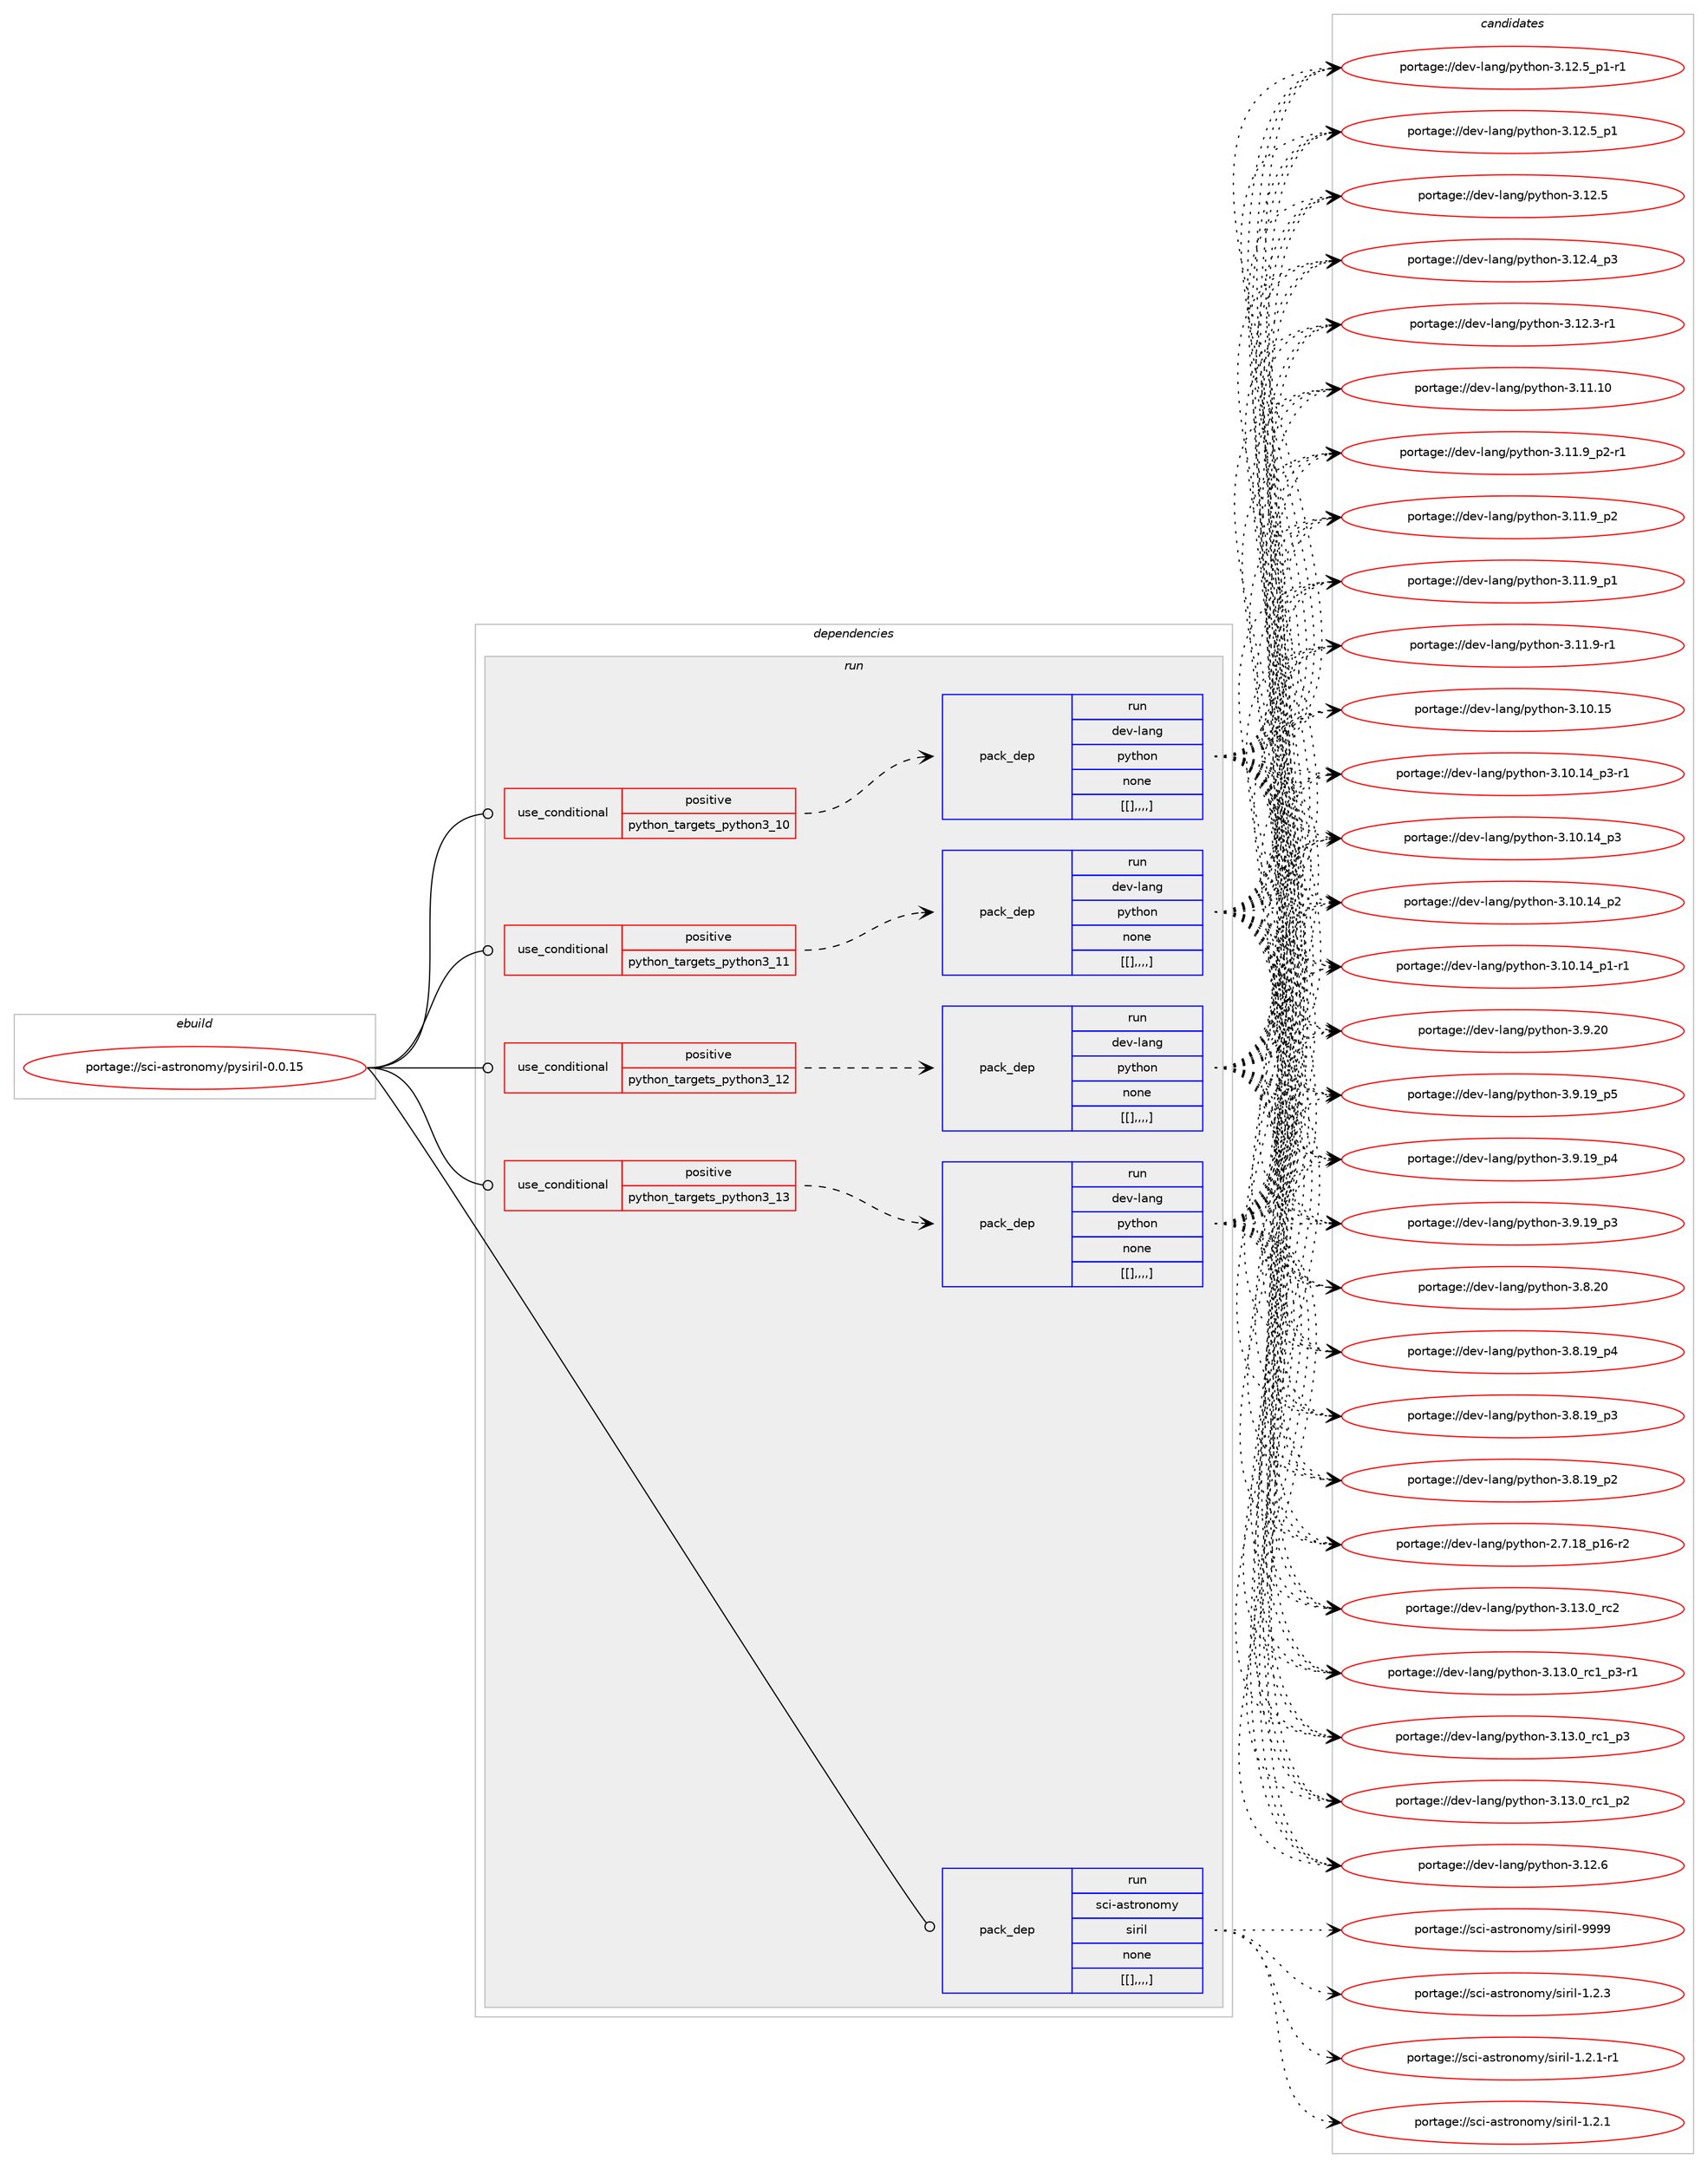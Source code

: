 digraph prolog {

# *************
# Graph options
# *************

newrank=true;
concentrate=true;
compound=true;
graph [rankdir=LR,fontname=Helvetica,fontsize=10,ranksep=1.5];#, ranksep=2.5, nodesep=0.2];
edge  [arrowhead=vee];
node  [fontname=Helvetica,fontsize=10];

# **********
# The ebuild
# **********

subgraph cluster_leftcol {
color=gray;
label=<<i>ebuild</i>>;
id [label="portage://sci-astronomy/pysiril-0.0.15", color=red, width=4, href="../sci-astronomy/pysiril-0.0.15.svg"];
}

# ****************
# The dependencies
# ****************

subgraph cluster_midcol {
color=gray;
label=<<i>dependencies</i>>;
subgraph cluster_compile {
fillcolor="#eeeeee";
style=filled;
label=<<i>compile</i>>;
}
subgraph cluster_compileandrun {
fillcolor="#eeeeee";
style=filled;
label=<<i>compile and run</i>>;
}
subgraph cluster_run {
fillcolor="#eeeeee";
style=filled;
label=<<i>run</i>>;
subgraph cond107465 {
dependency407481 [label=<<TABLE BORDER="0" CELLBORDER="1" CELLSPACING="0" CELLPADDING="4"><TR><TD ROWSPAN="3" CELLPADDING="10">use_conditional</TD></TR><TR><TD>positive</TD></TR><TR><TD>python_targets_python3_10</TD></TR></TABLE>>, shape=none, color=red];
subgraph pack297063 {
dependency407482 [label=<<TABLE BORDER="0" CELLBORDER="1" CELLSPACING="0" CELLPADDING="4" WIDTH="220"><TR><TD ROWSPAN="6" CELLPADDING="30">pack_dep</TD></TR><TR><TD WIDTH="110">run</TD></TR><TR><TD>dev-lang</TD></TR><TR><TD>python</TD></TR><TR><TD>none</TD></TR><TR><TD>[[],,,,]</TD></TR></TABLE>>, shape=none, color=blue];
}
dependency407481:e -> dependency407482:w [weight=20,style="dashed",arrowhead="vee"];
}
id:e -> dependency407481:w [weight=20,style="solid",arrowhead="odot"];
subgraph cond107466 {
dependency407483 [label=<<TABLE BORDER="0" CELLBORDER="1" CELLSPACING="0" CELLPADDING="4"><TR><TD ROWSPAN="3" CELLPADDING="10">use_conditional</TD></TR><TR><TD>positive</TD></TR><TR><TD>python_targets_python3_11</TD></TR></TABLE>>, shape=none, color=red];
subgraph pack297064 {
dependency407484 [label=<<TABLE BORDER="0" CELLBORDER="1" CELLSPACING="0" CELLPADDING="4" WIDTH="220"><TR><TD ROWSPAN="6" CELLPADDING="30">pack_dep</TD></TR><TR><TD WIDTH="110">run</TD></TR><TR><TD>dev-lang</TD></TR><TR><TD>python</TD></TR><TR><TD>none</TD></TR><TR><TD>[[],,,,]</TD></TR></TABLE>>, shape=none, color=blue];
}
dependency407483:e -> dependency407484:w [weight=20,style="dashed",arrowhead="vee"];
}
id:e -> dependency407483:w [weight=20,style="solid",arrowhead="odot"];
subgraph cond107467 {
dependency407485 [label=<<TABLE BORDER="0" CELLBORDER="1" CELLSPACING="0" CELLPADDING="4"><TR><TD ROWSPAN="3" CELLPADDING="10">use_conditional</TD></TR><TR><TD>positive</TD></TR><TR><TD>python_targets_python3_12</TD></TR></TABLE>>, shape=none, color=red];
subgraph pack297065 {
dependency407486 [label=<<TABLE BORDER="0" CELLBORDER="1" CELLSPACING="0" CELLPADDING="4" WIDTH="220"><TR><TD ROWSPAN="6" CELLPADDING="30">pack_dep</TD></TR><TR><TD WIDTH="110">run</TD></TR><TR><TD>dev-lang</TD></TR><TR><TD>python</TD></TR><TR><TD>none</TD></TR><TR><TD>[[],,,,]</TD></TR></TABLE>>, shape=none, color=blue];
}
dependency407485:e -> dependency407486:w [weight=20,style="dashed",arrowhead="vee"];
}
id:e -> dependency407485:w [weight=20,style="solid",arrowhead="odot"];
subgraph cond107468 {
dependency407487 [label=<<TABLE BORDER="0" CELLBORDER="1" CELLSPACING="0" CELLPADDING="4"><TR><TD ROWSPAN="3" CELLPADDING="10">use_conditional</TD></TR><TR><TD>positive</TD></TR><TR><TD>python_targets_python3_13</TD></TR></TABLE>>, shape=none, color=red];
subgraph pack297066 {
dependency407488 [label=<<TABLE BORDER="0" CELLBORDER="1" CELLSPACING="0" CELLPADDING="4" WIDTH="220"><TR><TD ROWSPAN="6" CELLPADDING="30">pack_dep</TD></TR><TR><TD WIDTH="110">run</TD></TR><TR><TD>dev-lang</TD></TR><TR><TD>python</TD></TR><TR><TD>none</TD></TR><TR><TD>[[],,,,]</TD></TR></TABLE>>, shape=none, color=blue];
}
dependency407487:e -> dependency407488:w [weight=20,style="dashed",arrowhead="vee"];
}
id:e -> dependency407487:w [weight=20,style="solid",arrowhead="odot"];
subgraph pack297067 {
dependency407489 [label=<<TABLE BORDER="0" CELLBORDER="1" CELLSPACING="0" CELLPADDING="4" WIDTH="220"><TR><TD ROWSPAN="6" CELLPADDING="30">pack_dep</TD></TR><TR><TD WIDTH="110">run</TD></TR><TR><TD>sci-astronomy</TD></TR><TR><TD>siril</TD></TR><TR><TD>none</TD></TR><TR><TD>[[],,,,]</TD></TR></TABLE>>, shape=none, color=blue];
}
id:e -> dependency407489:w [weight=20,style="solid",arrowhead="odot"];
}
}

# **************
# The candidates
# **************

subgraph cluster_choices {
rank=same;
color=gray;
label=<<i>candidates</i>>;

subgraph choice297063 {
color=black;
nodesep=1;
choice10010111845108971101034711212111610411111045514649514648951149950 [label="portage://dev-lang/python-3.13.0_rc2", color=red, width=4,href="../dev-lang/python-3.13.0_rc2.svg"];
choice1001011184510897110103471121211161041111104551464951464895114994995112514511449 [label="portage://dev-lang/python-3.13.0_rc1_p3-r1", color=red, width=4,href="../dev-lang/python-3.13.0_rc1_p3-r1.svg"];
choice100101118451089711010347112121116104111110455146495146489511499499511251 [label="portage://dev-lang/python-3.13.0_rc1_p3", color=red, width=4,href="../dev-lang/python-3.13.0_rc1_p3.svg"];
choice100101118451089711010347112121116104111110455146495146489511499499511250 [label="portage://dev-lang/python-3.13.0_rc1_p2", color=red, width=4,href="../dev-lang/python-3.13.0_rc1_p2.svg"];
choice10010111845108971101034711212111610411111045514649504654 [label="portage://dev-lang/python-3.12.6", color=red, width=4,href="../dev-lang/python-3.12.6.svg"];
choice1001011184510897110103471121211161041111104551464950465395112494511449 [label="portage://dev-lang/python-3.12.5_p1-r1", color=red, width=4,href="../dev-lang/python-3.12.5_p1-r1.svg"];
choice100101118451089711010347112121116104111110455146495046539511249 [label="portage://dev-lang/python-3.12.5_p1", color=red, width=4,href="../dev-lang/python-3.12.5_p1.svg"];
choice10010111845108971101034711212111610411111045514649504653 [label="portage://dev-lang/python-3.12.5", color=red, width=4,href="../dev-lang/python-3.12.5.svg"];
choice100101118451089711010347112121116104111110455146495046529511251 [label="portage://dev-lang/python-3.12.4_p3", color=red, width=4,href="../dev-lang/python-3.12.4_p3.svg"];
choice100101118451089711010347112121116104111110455146495046514511449 [label="portage://dev-lang/python-3.12.3-r1", color=red, width=4,href="../dev-lang/python-3.12.3-r1.svg"];
choice1001011184510897110103471121211161041111104551464949464948 [label="portage://dev-lang/python-3.11.10", color=red, width=4,href="../dev-lang/python-3.11.10.svg"];
choice1001011184510897110103471121211161041111104551464949465795112504511449 [label="portage://dev-lang/python-3.11.9_p2-r1", color=red, width=4,href="../dev-lang/python-3.11.9_p2-r1.svg"];
choice100101118451089711010347112121116104111110455146494946579511250 [label="portage://dev-lang/python-3.11.9_p2", color=red, width=4,href="../dev-lang/python-3.11.9_p2.svg"];
choice100101118451089711010347112121116104111110455146494946579511249 [label="portage://dev-lang/python-3.11.9_p1", color=red, width=4,href="../dev-lang/python-3.11.9_p1.svg"];
choice100101118451089711010347112121116104111110455146494946574511449 [label="portage://dev-lang/python-3.11.9-r1", color=red, width=4,href="../dev-lang/python-3.11.9-r1.svg"];
choice1001011184510897110103471121211161041111104551464948464953 [label="portage://dev-lang/python-3.10.15", color=red, width=4,href="../dev-lang/python-3.10.15.svg"];
choice100101118451089711010347112121116104111110455146494846495295112514511449 [label="portage://dev-lang/python-3.10.14_p3-r1", color=red, width=4,href="../dev-lang/python-3.10.14_p3-r1.svg"];
choice10010111845108971101034711212111610411111045514649484649529511251 [label="portage://dev-lang/python-3.10.14_p3", color=red, width=4,href="../dev-lang/python-3.10.14_p3.svg"];
choice10010111845108971101034711212111610411111045514649484649529511250 [label="portage://dev-lang/python-3.10.14_p2", color=red, width=4,href="../dev-lang/python-3.10.14_p2.svg"];
choice100101118451089711010347112121116104111110455146494846495295112494511449 [label="portage://dev-lang/python-3.10.14_p1-r1", color=red, width=4,href="../dev-lang/python-3.10.14_p1-r1.svg"];
choice10010111845108971101034711212111610411111045514657465048 [label="portage://dev-lang/python-3.9.20", color=red, width=4,href="../dev-lang/python-3.9.20.svg"];
choice100101118451089711010347112121116104111110455146574649579511253 [label="portage://dev-lang/python-3.9.19_p5", color=red, width=4,href="../dev-lang/python-3.9.19_p5.svg"];
choice100101118451089711010347112121116104111110455146574649579511252 [label="portage://dev-lang/python-3.9.19_p4", color=red, width=4,href="../dev-lang/python-3.9.19_p4.svg"];
choice100101118451089711010347112121116104111110455146574649579511251 [label="portage://dev-lang/python-3.9.19_p3", color=red, width=4,href="../dev-lang/python-3.9.19_p3.svg"];
choice10010111845108971101034711212111610411111045514656465048 [label="portage://dev-lang/python-3.8.20", color=red, width=4,href="../dev-lang/python-3.8.20.svg"];
choice100101118451089711010347112121116104111110455146564649579511252 [label="portage://dev-lang/python-3.8.19_p4", color=red, width=4,href="../dev-lang/python-3.8.19_p4.svg"];
choice100101118451089711010347112121116104111110455146564649579511251 [label="portage://dev-lang/python-3.8.19_p3", color=red, width=4,href="../dev-lang/python-3.8.19_p3.svg"];
choice100101118451089711010347112121116104111110455146564649579511250 [label="portage://dev-lang/python-3.8.19_p2", color=red, width=4,href="../dev-lang/python-3.8.19_p2.svg"];
choice100101118451089711010347112121116104111110455046554649569511249544511450 [label="portage://dev-lang/python-2.7.18_p16-r2", color=red, width=4,href="../dev-lang/python-2.7.18_p16-r2.svg"];
dependency407482:e -> choice10010111845108971101034711212111610411111045514649514648951149950:w [style=dotted,weight="100"];
dependency407482:e -> choice1001011184510897110103471121211161041111104551464951464895114994995112514511449:w [style=dotted,weight="100"];
dependency407482:e -> choice100101118451089711010347112121116104111110455146495146489511499499511251:w [style=dotted,weight="100"];
dependency407482:e -> choice100101118451089711010347112121116104111110455146495146489511499499511250:w [style=dotted,weight="100"];
dependency407482:e -> choice10010111845108971101034711212111610411111045514649504654:w [style=dotted,weight="100"];
dependency407482:e -> choice1001011184510897110103471121211161041111104551464950465395112494511449:w [style=dotted,weight="100"];
dependency407482:e -> choice100101118451089711010347112121116104111110455146495046539511249:w [style=dotted,weight="100"];
dependency407482:e -> choice10010111845108971101034711212111610411111045514649504653:w [style=dotted,weight="100"];
dependency407482:e -> choice100101118451089711010347112121116104111110455146495046529511251:w [style=dotted,weight="100"];
dependency407482:e -> choice100101118451089711010347112121116104111110455146495046514511449:w [style=dotted,weight="100"];
dependency407482:e -> choice1001011184510897110103471121211161041111104551464949464948:w [style=dotted,weight="100"];
dependency407482:e -> choice1001011184510897110103471121211161041111104551464949465795112504511449:w [style=dotted,weight="100"];
dependency407482:e -> choice100101118451089711010347112121116104111110455146494946579511250:w [style=dotted,weight="100"];
dependency407482:e -> choice100101118451089711010347112121116104111110455146494946579511249:w [style=dotted,weight="100"];
dependency407482:e -> choice100101118451089711010347112121116104111110455146494946574511449:w [style=dotted,weight="100"];
dependency407482:e -> choice1001011184510897110103471121211161041111104551464948464953:w [style=dotted,weight="100"];
dependency407482:e -> choice100101118451089711010347112121116104111110455146494846495295112514511449:w [style=dotted,weight="100"];
dependency407482:e -> choice10010111845108971101034711212111610411111045514649484649529511251:w [style=dotted,weight="100"];
dependency407482:e -> choice10010111845108971101034711212111610411111045514649484649529511250:w [style=dotted,weight="100"];
dependency407482:e -> choice100101118451089711010347112121116104111110455146494846495295112494511449:w [style=dotted,weight="100"];
dependency407482:e -> choice10010111845108971101034711212111610411111045514657465048:w [style=dotted,weight="100"];
dependency407482:e -> choice100101118451089711010347112121116104111110455146574649579511253:w [style=dotted,weight="100"];
dependency407482:e -> choice100101118451089711010347112121116104111110455146574649579511252:w [style=dotted,weight="100"];
dependency407482:e -> choice100101118451089711010347112121116104111110455146574649579511251:w [style=dotted,weight="100"];
dependency407482:e -> choice10010111845108971101034711212111610411111045514656465048:w [style=dotted,weight="100"];
dependency407482:e -> choice100101118451089711010347112121116104111110455146564649579511252:w [style=dotted,weight="100"];
dependency407482:e -> choice100101118451089711010347112121116104111110455146564649579511251:w [style=dotted,weight="100"];
dependency407482:e -> choice100101118451089711010347112121116104111110455146564649579511250:w [style=dotted,weight="100"];
dependency407482:e -> choice100101118451089711010347112121116104111110455046554649569511249544511450:w [style=dotted,weight="100"];
}
subgraph choice297064 {
color=black;
nodesep=1;
choice10010111845108971101034711212111610411111045514649514648951149950 [label="portage://dev-lang/python-3.13.0_rc2", color=red, width=4,href="../dev-lang/python-3.13.0_rc2.svg"];
choice1001011184510897110103471121211161041111104551464951464895114994995112514511449 [label="portage://dev-lang/python-3.13.0_rc1_p3-r1", color=red, width=4,href="../dev-lang/python-3.13.0_rc1_p3-r1.svg"];
choice100101118451089711010347112121116104111110455146495146489511499499511251 [label="portage://dev-lang/python-3.13.0_rc1_p3", color=red, width=4,href="../dev-lang/python-3.13.0_rc1_p3.svg"];
choice100101118451089711010347112121116104111110455146495146489511499499511250 [label="portage://dev-lang/python-3.13.0_rc1_p2", color=red, width=4,href="../dev-lang/python-3.13.0_rc1_p2.svg"];
choice10010111845108971101034711212111610411111045514649504654 [label="portage://dev-lang/python-3.12.6", color=red, width=4,href="../dev-lang/python-3.12.6.svg"];
choice1001011184510897110103471121211161041111104551464950465395112494511449 [label="portage://dev-lang/python-3.12.5_p1-r1", color=red, width=4,href="../dev-lang/python-3.12.5_p1-r1.svg"];
choice100101118451089711010347112121116104111110455146495046539511249 [label="portage://dev-lang/python-3.12.5_p1", color=red, width=4,href="../dev-lang/python-3.12.5_p1.svg"];
choice10010111845108971101034711212111610411111045514649504653 [label="portage://dev-lang/python-3.12.5", color=red, width=4,href="../dev-lang/python-3.12.5.svg"];
choice100101118451089711010347112121116104111110455146495046529511251 [label="portage://dev-lang/python-3.12.4_p3", color=red, width=4,href="../dev-lang/python-3.12.4_p3.svg"];
choice100101118451089711010347112121116104111110455146495046514511449 [label="portage://dev-lang/python-3.12.3-r1", color=red, width=4,href="../dev-lang/python-3.12.3-r1.svg"];
choice1001011184510897110103471121211161041111104551464949464948 [label="portage://dev-lang/python-3.11.10", color=red, width=4,href="../dev-lang/python-3.11.10.svg"];
choice1001011184510897110103471121211161041111104551464949465795112504511449 [label="portage://dev-lang/python-3.11.9_p2-r1", color=red, width=4,href="../dev-lang/python-3.11.9_p2-r1.svg"];
choice100101118451089711010347112121116104111110455146494946579511250 [label="portage://dev-lang/python-3.11.9_p2", color=red, width=4,href="../dev-lang/python-3.11.9_p2.svg"];
choice100101118451089711010347112121116104111110455146494946579511249 [label="portage://dev-lang/python-3.11.9_p1", color=red, width=4,href="../dev-lang/python-3.11.9_p1.svg"];
choice100101118451089711010347112121116104111110455146494946574511449 [label="portage://dev-lang/python-3.11.9-r1", color=red, width=4,href="../dev-lang/python-3.11.9-r1.svg"];
choice1001011184510897110103471121211161041111104551464948464953 [label="portage://dev-lang/python-3.10.15", color=red, width=4,href="../dev-lang/python-3.10.15.svg"];
choice100101118451089711010347112121116104111110455146494846495295112514511449 [label="portage://dev-lang/python-3.10.14_p3-r1", color=red, width=4,href="../dev-lang/python-3.10.14_p3-r1.svg"];
choice10010111845108971101034711212111610411111045514649484649529511251 [label="portage://dev-lang/python-3.10.14_p3", color=red, width=4,href="../dev-lang/python-3.10.14_p3.svg"];
choice10010111845108971101034711212111610411111045514649484649529511250 [label="portage://dev-lang/python-3.10.14_p2", color=red, width=4,href="../dev-lang/python-3.10.14_p2.svg"];
choice100101118451089711010347112121116104111110455146494846495295112494511449 [label="portage://dev-lang/python-3.10.14_p1-r1", color=red, width=4,href="../dev-lang/python-3.10.14_p1-r1.svg"];
choice10010111845108971101034711212111610411111045514657465048 [label="portage://dev-lang/python-3.9.20", color=red, width=4,href="../dev-lang/python-3.9.20.svg"];
choice100101118451089711010347112121116104111110455146574649579511253 [label="portage://dev-lang/python-3.9.19_p5", color=red, width=4,href="../dev-lang/python-3.9.19_p5.svg"];
choice100101118451089711010347112121116104111110455146574649579511252 [label="portage://dev-lang/python-3.9.19_p4", color=red, width=4,href="../dev-lang/python-3.9.19_p4.svg"];
choice100101118451089711010347112121116104111110455146574649579511251 [label="portage://dev-lang/python-3.9.19_p3", color=red, width=4,href="../dev-lang/python-3.9.19_p3.svg"];
choice10010111845108971101034711212111610411111045514656465048 [label="portage://dev-lang/python-3.8.20", color=red, width=4,href="../dev-lang/python-3.8.20.svg"];
choice100101118451089711010347112121116104111110455146564649579511252 [label="portage://dev-lang/python-3.8.19_p4", color=red, width=4,href="../dev-lang/python-3.8.19_p4.svg"];
choice100101118451089711010347112121116104111110455146564649579511251 [label="portage://dev-lang/python-3.8.19_p3", color=red, width=4,href="../dev-lang/python-3.8.19_p3.svg"];
choice100101118451089711010347112121116104111110455146564649579511250 [label="portage://dev-lang/python-3.8.19_p2", color=red, width=4,href="../dev-lang/python-3.8.19_p2.svg"];
choice100101118451089711010347112121116104111110455046554649569511249544511450 [label="portage://dev-lang/python-2.7.18_p16-r2", color=red, width=4,href="../dev-lang/python-2.7.18_p16-r2.svg"];
dependency407484:e -> choice10010111845108971101034711212111610411111045514649514648951149950:w [style=dotted,weight="100"];
dependency407484:e -> choice1001011184510897110103471121211161041111104551464951464895114994995112514511449:w [style=dotted,weight="100"];
dependency407484:e -> choice100101118451089711010347112121116104111110455146495146489511499499511251:w [style=dotted,weight="100"];
dependency407484:e -> choice100101118451089711010347112121116104111110455146495146489511499499511250:w [style=dotted,weight="100"];
dependency407484:e -> choice10010111845108971101034711212111610411111045514649504654:w [style=dotted,weight="100"];
dependency407484:e -> choice1001011184510897110103471121211161041111104551464950465395112494511449:w [style=dotted,weight="100"];
dependency407484:e -> choice100101118451089711010347112121116104111110455146495046539511249:w [style=dotted,weight="100"];
dependency407484:e -> choice10010111845108971101034711212111610411111045514649504653:w [style=dotted,weight="100"];
dependency407484:e -> choice100101118451089711010347112121116104111110455146495046529511251:w [style=dotted,weight="100"];
dependency407484:e -> choice100101118451089711010347112121116104111110455146495046514511449:w [style=dotted,weight="100"];
dependency407484:e -> choice1001011184510897110103471121211161041111104551464949464948:w [style=dotted,weight="100"];
dependency407484:e -> choice1001011184510897110103471121211161041111104551464949465795112504511449:w [style=dotted,weight="100"];
dependency407484:e -> choice100101118451089711010347112121116104111110455146494946579511250:w [style=dotted,weight="100"];
dependency407484:e -> choice100101118451089711010347112121116104111110455146494946579511249:w [style=dotted,weight="100"];
dependency407484:e -> choice100101118451089711010347112121116104111110455146494946574511449:w [style=dotted,weight="100"];
dependency407484:e -> choice1001011184510897110103471121211161041111104551464948464953:w [style=dotted,weight="100"];
dependency407484:e -> choice100101118451089711010347112121116104111110455146494846495295112514511449:w [style=dotted,weight="100"];
dependency407484:e -> choice10010111845108971101034711212111610411111045514649484649529511251:w [style=dotted,weight="100"];
dependency407484:e -> choice10010111845108971101034711212111610411111045514649484649529511250:w [style=dotted,weight="100"];
dependency407484:e -> choice100101118451089711010347112121116104111110455146494846495295112494511449:w [style=dotted,weight="100"];
dependency407484:e -> choice10010111845108971101034711212111610411111045514657465048:w [style=dotted,weight="100"];
dependency407484:e -> choice100101118451089711010347112121116104111110455146574649579511253:w [style=dotted,weight="100"];
dependency407484:e -> choice100101118451089711010347112121116104111110455146574649579511252:w [style=dotted,weight="100"];
dependency407484:e -> choice100101118451089711010347112121116104111110455146574649579511251:w [style=dotted,weight="100"];
dependency407484:e -> choice10010111845108971101034711212111610411111045514656465048:w [style=dotted,weight="100"];
dependency407484:e -> choice100101118451089711010347112121116104111110455146564649579511252:w [style=dotted,weight="100"];
dependency407484:e -> choice100101118451089711010347112121116104111110455146564649579511251:w [style=dotted,weight="100"];
dependency407484:e -> choice100101118451089711010347112121116104111110455146564649579511250:w [style=dotted,weight="100"];
dependency407484:e -> choice100101118451089711010347112121116104111110455046554649569511249544511450:w [style=dotted,weight="100"];
}
subgraph choice297065 {
color=black;
nodesep=1;
choice10010111845108971101034711212111610411111045514649514648951149950 [label="portage://dev-lang/python-3.13.0_rc2", color=red, width=4,href="../dev-lang/python-3.13.0_rc2.svg"];
choice1001011184510897110103471121211161041111104551464951464895114994995112514511449 [label="portage://dev-lang/python-3.13.0_rc1_p3-r1", color=red, width=4,href="../dev-lang/python-3.13.0_rc1_p3-r1.svg"];
choice100101118451089711010347112121116104111110455146495146489511499499511251 [label="portage://dev-lang/python-3.13.0_rc1_p3", color=red, width=4,href="../dev-lang/python-3.13.0_rc1_p3.svg"];
choice100101118451089711010347112121116104111110455146495146489511499499511250 [label="portage://dev-lang/python-3.13.0_rc1_p2", color=red, width=4,href="../dev-lang/python-3.13.0_rc1_p2.svg"];
choice10010111845108971101034711212111610411111045514649504654 [label="portage://dev-lang/python-3.12.6", color=red, width=4,href="../dev-lang/python-3.12.6.svg"];
choice1001011184510897110103471121211161041111104551464950465395112494511449 [label="portage://dev-lang/python-3.12.5_p1-r1", color=red, width=4,href="../dev-lang/python-3.12.5_p1-r1.svg"];
choice100101118451089711010347112121116104111110455146495046539511249 [label="portage://dev-lang/python-3.12.5_p1", color=red, width=4,href="../dev-lang/python-3.12.5_p1.svg"];
choice10010111845108971101034711212111610411111045514649504653 [label="portage://dev-lang/python-3.12.5", color=red, width=4,href="../dev-lang/python-3.12.5.svg"];
choice100101118451089711010347112121116104111110455146495046529511251 [label="portage://dev-lang/python-3.12.4_p3", color=red, width=4,href="../dev-lang/python-3.12.4_p3.svg"];
choice100101118451089711010347112121116104111110455146495046514511449 [label="portage://dev-lang/python-3.12.3-r1", color=red, width=4,href="../dev-lang/python-3.12.3-r1.svg"];
choice1001011184510897110103471121211161041111104551464949464948 [label="portage://dev-lang/python-3.11.10", color=red, width=4,href="../dev-lang/python-3.11.10.svg"];
choice1001011184510897110103471121211161041111104551464949465795112504511449 [label="portage://dev-lang/python-3.11.9_p2-r1", color=red, width=4,href="../dev-lang/python-3.11.9_p2-r1.svg"];
choice100101118451089711010347112121116104111110455146494946579511250 [label="portage://dev-lang/python-3.11.9_p2", color=red, width=4,href="../dev-lang/python-3.11.9_p2.svg"];
choice100101118451089711010347112121116104111110455146494946579511249 [label="portage://dev-lang/python-3.11.9_p1", color=red, width=4,href="../dev-lang/python-3.11.9_p1.svg"];
choice100101118451089711010347112121116104111110455146494946574511449 [label="portage://dev-lang/python-3.11.9-r1", color=red, width=4,href="../dev-lang/python-3.11.9-r1.svg"];
choice1001011184510897110103471121211161041111104551464948464953 [label="portage://dev-lang/python-3.10.15", color=red, width=4,href="../dev-lang/python-3.10.15.svg"];
choice100101118451089711010347112121116104111110455146494846495295112514511449 [label="portage://dev-lang/python-3.10.14_p3-r1", color=red, width=4,href="../dev-lang/python-3.10.14_p3-r1.svg"];
choice10010111845108971101034711212111610411111045514649484649529511251 [label="portage://dev-lang/python-3.10.14_p3", color=red, width=4,href="../dev-lang/python-3.10.14_p3.svg"];
choice10010111845108971101034711212111610411111045514649484649529511250 [label="portage://dev-lang/python-3.10.14_p2", color=red, width=4,href="../dev-lang/python-3.10.14_p2.svg"];
choice100101118451089711010347112121116104111110455146494846495295112494511449 [label="portage://dev-lang/python-3.10.14_p1-r1", color=red, width=4,href="../dev-lang/python-3.10.14_p1-r1.svg"];
choice10010111845108971101034711212111610411111045514657465048 [label="portage://dev-lang/python-3.9.20", color=red, width=4,href="../dev-lang/python-3.9.20.svg"];
choice100101118451089711010347112121116104111110455146574649579511253 [label="portage://dev-lang/python-3.9.19_p5", color=red, width=4,href="../dev-lang/python-3.9.19_p5.svg"];
choice100101118451089711010347112121116104111110455146574649579511252 [label="portage://dev-lang/python-3.9.19_p4", color=red, width=4,href="../dev-lang/python-3.9.19_p4.svg"];
choice100101118451089711010347112121116104111110455146574649579511251 [label="portage://dev-lang/python-3.9.19_p3", color=red, width=4,href="../dev-lang/python-3.9.19_p3.svg"];
choice10010111845108971101034711212111610411111045514656465048 [label="portage://dev-lang/python-3.8.20", color=red, width=4,href="../dev-lang/python-3.8.20.svg"];
choice100101118451089711010347112121116104111110455146564649579511252 [label="portage://dev-lang/python-3.8.19_p4", color=red, width=4,href="../dev-lang/python-3.8.19_p4.svg"];
choice100101118451089711010347112121116104111110455146564649579511251 [label="portage://dev-lang/python-3.8.19_p3", color=red, width=4,href="../dev-lang/python-3.8.19_p3.svg"];
choice100101118451089711010347112121116104111110455146564649579511250 [label="portage://dev-lang/python-3.8.19_p2", color=red, width=4,href="../dev-lang/python-3.8.19_p2.svg"];
choice100101118451089711010347112121116104111110455046554649569511249544511450 [label="portage://dev-lang/python-2.7.18_p16-r2", color=red, width=4,href="../dev-lang/python-2.7.18_p16-r2.svg"];
dependency407486:e -> choice10010111845108971101034711212111610411111045514649514648951149950:w [style=dotted,weight="100"];
dependency407486:e -> choice1001011184510897110103471121211161041111104551464951464895114994995112514511449:w [style=dotted,weight="100"];
dependency407486:e -> choice100101118451089711010347112121116104111110455146495146489511499499511251:w [style=dotted,weight="100"];
dependency407486:e -> choice100101118451089711010347112121116104111110455146495146489511499499511250:w [style=dotted,weight="100"];
dependency407486:e -> choice10010111845108971101034711212111610411111045514649504654:w [style=dotted,weight="100"];
dependency407486:e -> choice1001011184510897110103471121211161041111104551464950465395112494511449:w [style=dotted,weight="100"];
dependency407486:e -> choice100101118451089711010347112121116104111110455146495046539511249:w [style=dotted,weight="100"];
dependency407486:e -> choice10010111845108971101034711212111610411111045514649504653:w [style=dotted,weight="100"];
dependency407486:e -> choice100101118451089711010347112121116104111110455146495046529511251:w [style=dotted,weight="100"];
dependency407486:e -> choice100101118451089711010347112121116104111110455146495046514511449:w [style=dotted,weight="100"];
dependency407486:e -> choice1001011184510897110103471121211161041111104551464949464948:w [style=dotted,weight="100"];
dependency407486:e -> choice1001011184510897110103471121211161041111104551464949465795112504511449:w [style=dotted,weight="100"];
dependency407486:e -> choice100101118451089711010347112121116104111110455146494946579511250:w [style=dotted,weight="100"];
dependency407486:e -> choice100101118451089711010347112121116104111110455146494946579511249:w [style=dotted,weight="100"];
dependency407486:e -> choice100101118451089711010347112121116104111110455146494946574511449:w [style=dotted,weight="100"];
dependency407486:e -> choice1001011184510897110103471121211161041111104551464948464953:w [style=dotted,weight="100"];
dependency407486:e -> choice100101118451089711010347112121116104111110455146494846495295112514511449:w [style=dotted,weight="100"];
dependency407486:e -> choice10010111845108971101034711212111610411111045514649484649529511251:w [style=dotted,weight="100"];
dependency407486:e -> choice10010111845108971101034711212111610411111045514649484649529511250:w [style=dotted,weight="100"];
dependency407486:e -> choice100101118451089711010347112121116104111110455146494846495295112494511449:w [style=dotted,weight="100"];
dependency407486:e -> choice10010111845108971101034711212111610411111045514657465048:w [style=dotted,weight="100"];
dependency407486:e -> choice100101118451089711010347112121116104111110455146574649579511253:w [style=dotted,weight="100"];
dependency407486:e -> choice100101118451089711010347112121116104111110455146574649579511252:w [style=dotted,weight="100"];
dependency407486:e -> choice100101118451089711010347112121116104111110455146574649579511251:w [style=dotted,weight="100"];
dependency407486:e -> choice10010111845108971101034711212111610411111045514656465048:w [style=dotted,weight="100"];
dependency407486:e -> choice100101118451089711010347112121116104111110455146564649579511252:w [style=dotted,weight="100"];
dependency407486:e -> choice100101118451089711010347112121116104111110455146564649579511251:w [style=dotted,weight="100"];
dependency407486:e -> choice100101118451089711010347112121116104111110455146564649579511250:w [style=dotted,weight="100"];
dependency407486:e -> choice100101118451089711010347112121116104111110455046554649569511249544511450:w [style=dotted,weight="100"];
}
subgraph choice297066 {
color=black;
nodesep=1;
choice10010111845108971101034711212111610411111045514649514648951149950 [label="portage://dev-lang/python-3.13.0_rc2", color=red, width=4,href="../dev-lang/python-3.13.0_rc2.svg"];
choice1001011184510897110103471121211161041111104551464951464895114994995112514511449 [label="portage://dev-lang/python-3.13.0_rc1_p3-r1", color=red, width=4,href="../dev-lang/python-3.13.0_rc1_p3-r1.svg"];
choice100101118451089711010347112121116104111110455146495146489511499499511251 [label="portage://dev-lang/python-3.13.0_rc1_p3", color=red, width=4,href="../dev-lang/python-3.13.0_rc1_p3.svg"];
choice100101118451089711010347112121116104111110455146495146489511499499511250 [label="portage://dev-lang/python-3.13.0_rc1_p2", color=red, width=4,href="../dev-lang/python-3.13.0_rc1_p2.svg"];
choice10010111845108971101034711212111610411111045514649504654 [label="portage://dev-lang/python-3.12.6", color=red, width=4,href="../dev-lang/python-3.12.6.svg"];
choice1001011184510897110103471121211161041111104551464950465395112494511449 [label="portage://dev-lang/python-3.12.5_p1-r1", color=red, width=4,href="../dev-lang/python-3.12.5_p1-r1.svg"];
choice100101118451089711010347112121116104111110455146495046539511249 [label="portage://dev-lang/python-3.12.5_p1", color=red, width=4,href="../dev-lang/python-3.12.5_p1.svg"];
choice10010111845108971101034711212111610411111045514649504653 [label="portage://dev-lang/python-3.12.5", color=red, width=4,href="../dev-lang/python-3.12.5.svg"];
choice100101118451089711010347112121116104111110455146495046529511251 [label="portage://dev-lang/python-3.12.4_p3", color=red, width=4,href="../dev-lang/python-3.12.4_p3.svg"];
choice100101118451089711010347112121116104111110455146495046514511449 [label="portage://dev-lang/python-3.12.3-r1", color=red, width=4,href="../dev-lang/python-3.12.3-r1.svg"];
choice1001011184510897110103471121211161041111104551464949464948 [label="portage://dev-lang/python-3.11.10", color=red, width=4,href="../dev-lang/python-3.11.10.svg"];
choice1001011184510897110103471121211161041111104551464949465795112504511449 [label="portage://dev-lang/python-3.11.9_p2-r1", color=red, width=4,href="../dev-lang/python-3.11.9_p2-r1.svg"];
choice100101118451089711010347112121116104111110455146494946579511250 [label="portage://dev-lang/python-3.11.9_p2", color=red, width=4,href="../dev-lang/python-3.11.9_p2.svg"];
choice100101118451089711010347112121116104111110455146494946579511249 [label="portage://dev-lang/python-3.11.9_p1", color=red, width=4,href="../dev-lang/python-3.11.9_p1.svg"];
choice100101118451089711010347112121116104111110455146494946574511449 [label="portage://dev-lang/python-3.11.9-r1", color=red, width=4,href="../dev-lang/python-3.11.9-r1.svg"];
choice1001011184510897110103471121211161041111104551464948464953 [label="portage://dev-lang/python-3.10.15", color=red, width=4,href="../dev-lang/python-3.10.15.svg"];
choice100101118451089711010347112121116104111110455146494846495295112514511449 [label="portage://dev-lang/python-3.10.14_p3-r1", color=red, width=4,href="../dev-lang/python-3.10.14_p3-r1.svg"];
choice10010111845108971101034711212111610411111045514649484649529511251 [label="portage://dev-lang/python-3.10.14_p3", color=red, width=4,href="../dev-lang/python-3.10.14_p3.svg"];
choice10010111845108971101034711212111610411111045514649484649529511250 [label="portage://dev-lang/python-3.10.14_p2", color=red, width=4,href="../dev-lang/python-3.10.14_p2.svg"];
choice100101118451089711010347112121116104111110455146494846495295112494511449 [label="portage://dev-lang/python-3.10.14_p1-r1", color=red, width=4,href="../dev-lang/python-3.10.14_p1-r1.svg"];
choice10010111845108971101034711212111610411111045514657465048 [label="portage://dev-lang/python-3.9.20", color=red, width=4,href="../dev-lang/python-3.9.20.svg"];
choice100101118451089711010347112121116104111110455146574649579511253 [label="portage://dev-lang/python-3.9.19_p5", color=red, width=4,href="../dev-lang/python-3.9.19_p5.svg"];
choice100101118451089711010347112121116104111110455146574649579511252 [label="portage://dev-lang/python-3.9.19_p4", color=red, width=4,href="../dev-lang/python-3.9.19_p4.svg"];
choice100101118451089711010347112121116104111110455146574649579511251 [label="portage://dev-lang/python-3.9.19_p3", color=red, width=4,href="../dev-lang/python-3.9.19_p3.svg"];
choice10010111845108971101034711212111610411111045514656465048 [label="portage://dev-lang/python-3.8.20", color=red, width=4,href="../dev-lang/python-3.8.20.svg"];
choice100101118451089711010347112121116104111110455146564649579511252 [label="portage://dev-lang/python-3.8.19_p4", color=red, width=4,href="../dev-lang/python-3.8.19_p4.svg"];
choice100101118451089711010347112121116104111110455146564649579511251 [label="portage://dev-lang/python-3.8.19_p3", color=red, width=4,href="../dev-lang/python-3.8.19_p3.svg"];
choice100101118451089711010347112121116104111110455146564649579511250 [label="portage://dev-lang/python-3.8.19_p2", color=red, width=4,href="../dev-lang/python-3.8.19_p2.svg"];
choice100101118451089711010347112121116104111110455046554649569511249544511450 [label="portage://dev-lang/python-2.7.18_p16-r2", color=red, width=4,href="../dev-lang/python-2.7.18_p16-r2.svg"];
dependency407488:e -> choice10010111845108971101034711212111610411111045514649514648951149950:w [style=dotted,weight="100"];
dependency407488:e -> choice1001011184510897110103471121211161041111104551464951464895114994995112514511449:w [style=dotted,weight="100"];
dependency407488:e -> choice100101118451089711010347112121116104111110455146495146489511499499511251:w [style=dotted,weight="100"];
dependency407488:e -> choice100101118451089711010347112121116104111110455146495146489511499499511250:w [style=dotted,weight="100"];
dependency407488:e -> choice10010111845108971101034711212111610411111045514649504654:w [style=dotted,weight="100"];
dependency407488:e -> choice1001011184510897110103471121211161041111104551464950465395112494511449:w [style=dotted,weight="100"];
dependency407488:e -> choice100101118451089711010347112121116104111110455146495046539511249:w [style=dotted,weight="100"];
dependency407488:e -> choice10010111845108971101034711212111610411111045514649504653:w [style=dotted,weight="100"];
dependency407488:e -> choice100101118451089711010347112121116104111110455146495046529511251:w [style=dotted,weight="100"];
dependency407488:e -> choice100101118451089711010347112121116104111110455146495046514511449:w [style=dotted,weight="100"];
dependency407488:e -> choice1001011184510897110103471121211161041111104551464949464948:w [style=dotted,weight="100"];
dependency407488:e -> choice1001011184510897110103471121211161041111104551464949465795112504511449:w [style=dotted,weight="100"];
dependency407488:e -> choice100101118451089711010347112121116104111110455146494946579511250:w [style=dotted,weight="100"];
dependency407488:e -> choice100101118451089711010347112121116104111110455146494946579511249:w [style=dotted,weight="100"];
dependency407488:e -> choice100101118451089711010347112121116104111110455146494946574511449:w [style=dotted,weight="100"];
dependency407488:e -> choice1001011184510897110103471121211161041111104551464948464953:w [style=dotted,weight="100"];
dependency407488:e -> choice100101118451089711010347112121116104111110455146494846495295112514511449:w [style=dotted,weight="100"];
dependency407488:e -> choice10010111845108971101034711212111610411111045514649484649529511251:w [style=dotted,weight="100"];
dependency407488:e -> choice10010111845108971101034711212111610411111045514649484649529511250:w [style=dotted,weight="100"];
dependency407488:e -> choice100101118451089711010347112121116104111110455146494846495295112494511449:w [style=dotted,weight="100"];
dependency407488:e -> choice10010111845108971101034711212111610411111045514657465048:w [style=dotted,weight="100"];
dependency407488:e -> choice100101118451089711010347112121116104111110455146574649579511253:w [style=dotted,weight="100"];
dependency407488:e -> choice100101118451089711010347112121116104111110455146574649579511252:w [style=dotted,weight="100"];
dependency407488:e -> choice100101118451089711010347112121116104111110455146574649579511251:w [style=dotted,weight="100"];
dependency407488:e -> choice10010111845108971101034711212111610411111045514656465048:w [style=dotted,weight="100"];
dependency407488:e -> choice100101118451089711010347112121116104111110455146564649579511252:w [style=dotted,weight="100"];
dependency407488:e -> choice100101118451089711010347112121116104111110455146564649579511251:w [style=dotted,weight="100"];
dependency407488:e -> choice100101118451089711010347112121116104111110455146564649579511250:w [style=dotted,weight="100"];
dependency407488:e -> choice100101118451089711010347112121116104111110455046554649569511249544511450:w [style=dotted,weight="100"];
}
subgraph choice297067 {
color=black;
nodesep=1;
choice115991054597115116114111110111109121471151051141051084557575757 [label="portage://sci-astronomy/siril-9999", color=red, width=4,href="../sci-astronomy/siril-9999.svg"];
choice11599105459711511611411111011110912147115105114105108454946504651 [label="portage://sci-astronomy/siril-1.2.3", color=red, width=4,href="../sci-astronomy/siril-1.2.3.svg"];
choice115991054597115116114111110111109121471151051141051084549465046494511449 [label="portage://sci-astronomy/siril-1.2.1-r1", color=red, width=4,href="../sci-astronomy/siril-1.2.1-r1.svg"];
choice11599105459711511611411111011110912147115105114105108454946504649 [label="portage://sci-astronomy/siril-1.2.1", color=red, width=4,href="../sci-astronomy/siril-1.2.1.svg"];
dependency407489:e -> choice115991054597115116114111110111109121471151051141051084557575757:w [style=dotted,weight="100"];
dependency407489:e -> choice11599105459711511611411111011110912147115105114105108454946504651:w [style=dotted,weight="100"];
dependency407489:e -> choice115991054597115116114111110111109121471151051141051084549465046494511449:w [style=dotted,weight="100"];
dependency407489:e -> choice11599105459711511611411111011110912147115105114105108454946504649:w [style=dotted,weight="100"];
}
}

}
